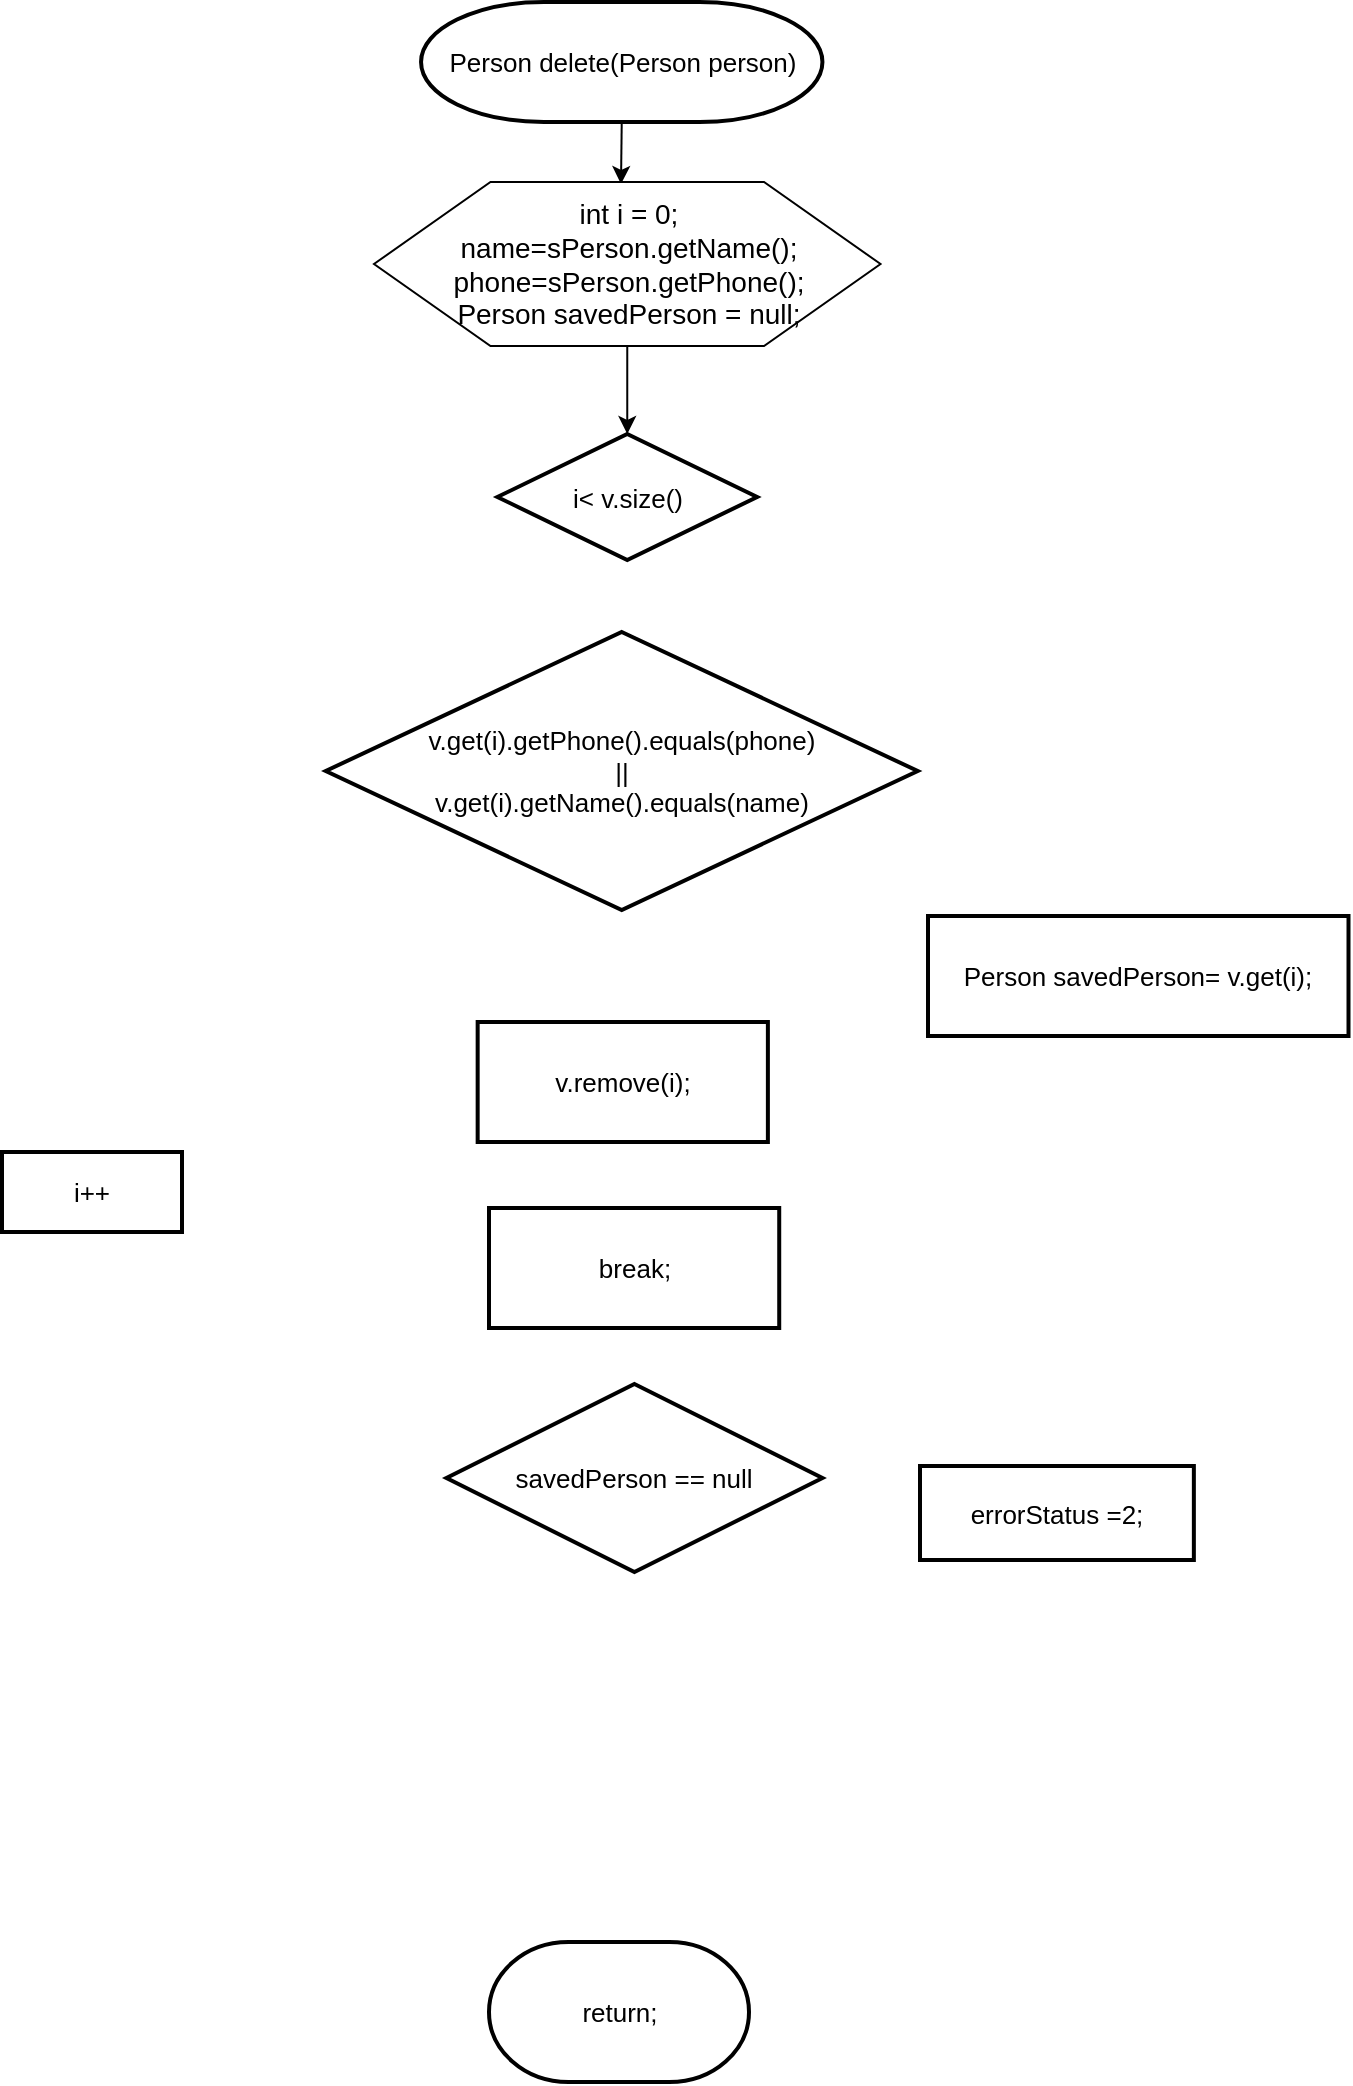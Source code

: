 <mxfile version="14.4.8" type="github">
  <diagram id="snMSLyNpEliFtqH8T0_m" name="페이지-1">
    <mxGraphModel dx="985" dy="1758" grid="0" gridSize="10" guides="1" tooltips="1" connect="1" arrows="0" fold="1" page="1" pageScale="1" pageWidth="827" pageHeight="1169" math="0" shadow="0">
      <root>
        <mxCell id="0" />
        <mxCell id="1" parent="0" />
        <mxCell id="lsQyMnqyiSCvds43gTbh-18" style="edgeStyle=orthogonalEdgeStyle;rounded=0;orthogonalLoop=1;jettySize=auto;html=1;exitX=0.5;exitY=1;exitDx=0;exitDy=0;exitPerimeter=0;entryX=0.5;entryY=0;entryDx=0;entryDy=0;fontSize=13;" parent="1" source="lsQyMnqyiSCvds43gTbh-4" edge="1">
          <mxGeometry relative="1" as="geometry">
            <mxPoint x="389.5" y="-1029" as="targetPoint" />
          </mxGeometry>
        </mxCell>
        <mxCell id="lsQyMnqyiSCvds43gTbh-4" value="&lt;span style=&quot;text-align: left ; font-size: 13px&quot;&gt;Person delete(Person&amp;nbsp;&lt;/span&gt;&lt;span style=&quot;text-align: left&quot;&gt;person&lt;/span&gt;&lt;span style=&quot;text-align: left ; font-size: 13px&quot;&gt;)&lt;/span&gt;" style="strokeWidth=2;html=1;shape=mxgraph.flowchart.terminator;whiteSpace=wrap;fontSize=13;" parent="1" vertex="1">
          <mxGeometry x="289.52" y="-1120" width="200.7" height="60" as="geometry" />
        </mxCell>
        <mxCell id="_VUG9cmP9YPbWZYL70kr-2" value="errorStatus =2;" style="rounded=1;whiteSpace=wrap;html=1;absoluteArcSize=1;arcSize=0;strokeWidth=2;fontSize=13;" vertex="1" parent="1">
          <mxGeometry x="539" y="-388" width="136.93" height="47" as="geometry" />
        </mxCell>
        <mxCell id="_VUG9cmP9YPbWZYL70kr-3" value="return;" style="strokeWidth=2;html=1;shape=mxgraph.flowchart.terminator;whiteSpace=wrap;fontSize=13;" vertex="1" parent="1">
          <mxGeometry x="323.5" y="-150" width="130" height="70" as="geometry" />
        </mxCell>
        <mxCell id="_VUG9cmP9YPbWZYL70kr-6" value="i&amp;lt; v.size()" style="strokeWidth=2;html=1;shape=mxgraph.flowchart.decision;whiteSpace=wrap;fontSize=13;" vertex="1" parent="1">
          <mxGeometry x="327.7" y="-904" width="129.87" height="63" as="geometry" />
        </mxCell>
        <mxCell id="_VUG9cmP9YPbWZYL70kr-7" style="edgeStyle=orthogonalEdgeStyle;rounded=0;orthogonalLoop=1;jettySize=auto;html=1;exitX=0.5;exitY=1;exitDx=0;exitDy=0;entryX=0.5;entryY=0;entryDx=0;entryDy=0;entryPerimeter=0;fontSize=13;" edge="1" parent="1" source="_VUG9cmP9YPbWZYL70kr-23" target="_VUG9cmP9YPbWZYL70kr-6">
          <mxGeometry relative="1" as="geometry">
            <mxPoint x="390.005" y="-930" as="sourcePoint" />
          </mxGeometry>
        </mxCell>
        <mxCell id="_VUG9cmP9YPbWZYL70kr-10" value="i++" style="rounded=1;whiteSpace=wrap;html=1;absoluteArcSize=1;arcSize=0;strokeWidth=2;fontSize=13;" vertex="1" parent="1">
          <mxGeometry x="80" y="-545" width="90" height="40" as="geometry" />
        </mxCell>
        <mxCell id="_VUG9cmP9YPbWZYL70kr-12" value="Person savedPerson= v.get(i);" style="rounded=1;whiteSpace=wrap;html=1;absoluteArcSize=1;arcSize=0;strokeWidth=2;fontSize=13;" vertex="1" parent="1">
          <mxGeometry x="543" y="-663" width="210.25" height="60" as="geometry" />
        </mxCell>
        <mxCell id="_VUG9cmP9YPbWZYL70kr-16" value="break;" style="rounded=1;whiteSpace=wrap;html=1;absoluteArcSize=1;arcSize=0;strokeWidth=2;fontSize=13;" vertex="1" parent="1">
          <mxGeometry x="323.5" y="-517" width="145.11" height="60" as="geometry" />
        </mxCell>
        <mxCell id="_VUG9cmP9YPbWZYL70kr-23" value="&lt;span&gt;int i = 0;&lt;/span&gt;&lt;br&gt;&lt;span&gt;name=&lt;/span&gt;&lt;span style=&quot;text-align: left&quot;&gt;sPerson&lt;/span&gt;&lt;span&gt;.getName();&lt;/span&gt;&lt;br&gt;&lt;span&gt;phone=&lt;/span&gt;&lt;span style=&quot;text-align: left&quot;&gt;sPerson&lt;/span&gt;&lt;span&gt;.getPhone();&lt;/span&gt;&lt;br&gt;&lt;span&gt;Person savedPerson = null;&lt;/span&gt;" style="verticalLabelPosition=middle;verticalAlign=middle;html=1;shape=hexagon;perimeter=hexagonPerimeter2;arcSize=6;size=0.23;fontSize=14;labelPosition=center;align=center;" vertex="1" parent="1">
          <mxGeometry x="266" y="-1030" width="253.26" height="82" as="geometry" />
        </mxCell>
        <mxCell id="_VUG9cmP9YPbWZYL70kr-24" value="v.get(i).getPhone().equals(&lt;span style=&quot;text-align: left ; font-size: 13px&quot;&gt;phone&lt;/span&gt;)&lt;br style=&quot;font-size: 13px&quot;&gt;||&lt;br style=&quot;font-size: 13px&quot;&gt;v.get(i).getName().equals(name)" style="strokeWidth=2;html=1;shape=mxgraph.flowchart.decision;whiteSpace=wrap;fontSize=13;" vertex="1" parent="1">
          <mxGeometry x="241.87" y="-805" width="296" height="139" as="geometry" />
        </mxCell>
        <mxCell id="_VUG9cmP9YPbWZYL70kr-25" value="v.remove(i);" style="rounded=1;whiteSpace=wrap;html=1;absoluteArcSize=1;arcSize=0;strokeWidth=2;fontSize=13;" vertex="1" parent="1">
          <mxGeometry x="317.83" y="-610" width="145.11" height="60" as="geometry" />
        </mxCell>
        <mxCell id="_VUG9cmP9YPbWZYL70kr-26" value="savedPerson == null" style="strokeWidth=2;html=1;shape=mxgraph.flowchart.decision;whiteSpace=wrap;fontSize=13;" vertex="1" parent="1">
          <mxGeometry x="302.22" y="-429" width="188" height="94" as="geometry" />
        </mxCell>
      </root>
    </mxGraphModel>
  </diagram>
</mxfile>
